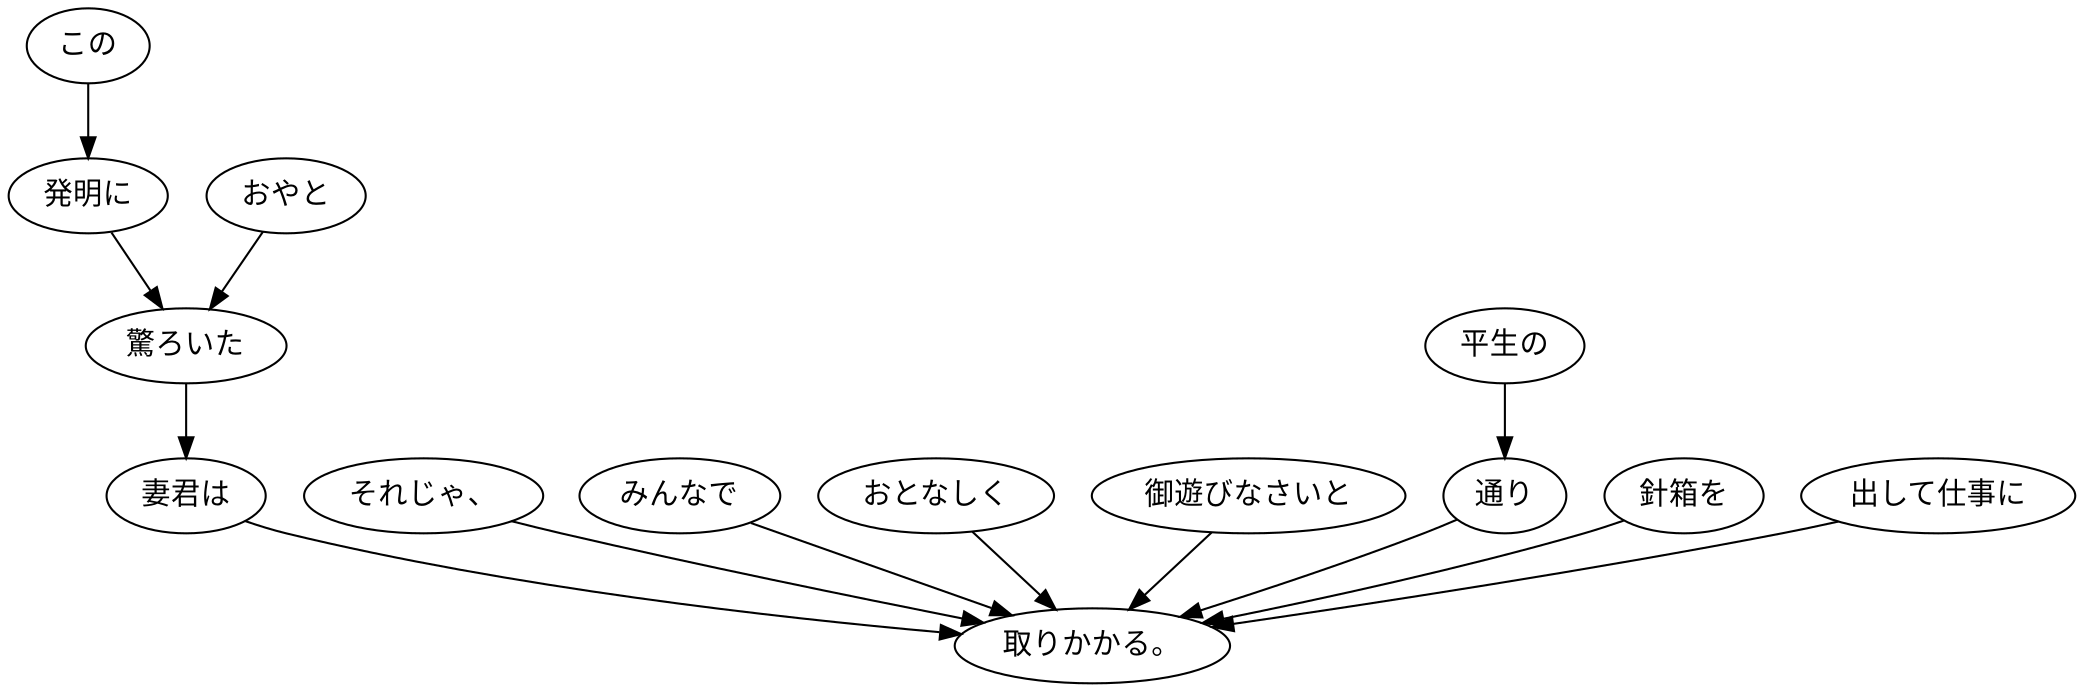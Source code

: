 digraph graph6688 {
	node0 [label="この"];
	node1 [label="発明に"];
	node2 [label="おやと"];
	node3 [label="驚ろいた"];
	node4 [label="妻君は"];
	node5 [label="それじゃ、"];
	node6 [label="みんなで"];
	node7 [label="おとなしく"];
	node8 [label="御遊びなさいと"];
	node9 [label="平生の"];
	node10 [label="通り"];
	node11 [label="針箱を"];
	node12 [label="出して仕事に"];
	node13 [label="取りかかる。"];
	node0 -> node1;
	node1 -> node3;
	node2 -> node3;
	node3 -> node4;
	node4 -> node13;
	node5 -> node13;
	node6 -> node13;
	node7 -> node13;
	node8 -> node13;
	node9 -> node10;
	node10 -> node13;
	node11 -> node13;
	node12 -> node13;
}
